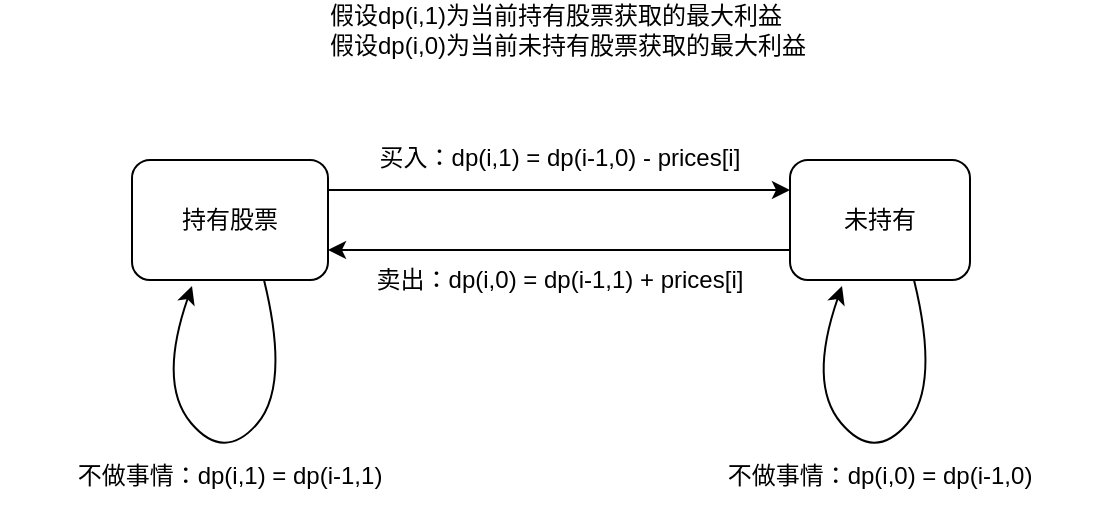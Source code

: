 <mxfile version="22.1.5" type="github">
  <diagram name="第 1 页" id="FndrSQexR5jKtrGR9ax5">
    <mxGraphModel dx="815" dy="434" grid="0" gridSize="10" guides="1" tooltips="1" connect="1" arrows="1" fold="1" page="1" pageScale="1" pageWidth="1200" pageHeight="1920" math="0" shadow="0">
      <root>
        <mxCell id="0" />
        <mxCell id="1" parent="0" />
        <mxCell id="HbMu7OYQnipkmE7U60NW-1" value="持有股票" style="rounded=1;whiteSpace=wrap;html=1;" vertex="1" parent="1">
          <mxGeometry x="357" y="362" width="98" height="60" as="geometry" />
        </mxCell>
        <mxCell id="HbMu7OYQnipkmE7U60NW-2" value="未持有" style="rounded=1;whiteSpace=wrap;html=1;" vertex="1" parent="1">
          <mxGeometry x="686" y="362" width="90" height="60" as="geometry" />
        </mxCell>
        <mxCell id="HbMu7OYQnipkmE7U60NW-3" value="假设dp(i,1)为当前持有股票获取的最大利益&lt;br&gt;假设dp(i,0)为当前未持有股票获取的最大利益" style="text;html=1;strokeColor=none;fillColor=none;align=left;verticalAlign=middle;whiteSpace=wrap;rounded=0;" vertex="1" parent="1">
          <mxGeometry x="454" y="282" width="292" height="30" as="geometry" />
        </mxCell>
        <mxCell id="HbMu7OYQnipkmE7U60NW-7" value="" style="endArrow=classic;html=1;rounded=0;exitX=1;exitY=0.25;exitDx=0;exitDy=0;entryX=0;entryY=0.25;entryDx=0;entryDy=0;" edge="1" parent="1" source="HbMu7OYQnipkmE7U60NW-1" target="HbMu7OYQnipkmE7U60NW-2">
          <mxGeometry width="50" height="50" relative="1" as="geometry">
            <mxPoint x="455" y="385" as="sourcePoint" />
            <mxPoint x="684" y="373" as="targetPoint" />
          </mxGeometry>
        </mxCell>
        <mxCell id="HbMu7OYQnipkmE7U60NW-8" value="" style="endArrow=classic;html=1;rounded=0;entryX=1;entryY=0.75;entryDx=0;entryDy=0;exitX=0;exitY=0.75;exitDx=0;exitDy=0;" edge="1" parent="1" source="HbMu7OYQnipkmE7U60NW-2" target="HbMu7OYQnipkmE7U60NW-1">
          <mxGeometry width="50" height="50" relative="1" as="geometry">
            <mxPoint x="437" y="488" as="sourcePoint" />
            <mxPoint x="667" y="488" as="targetPoint" />
          </mxGeometry>
        </mxCell>
        <mxCell id="HbMu7OYQnipkmE7U60NW-9" value="不做事情：dp(i,1) = dp(i-1,1)" style="text;html=1;strokeColor=none;fillColor=none;align=center;verticalAlign=middle;whiteSpace=wrap;rounded=0;" vertex="1" parent="1">
          <mxGeometry x="291" y="505" width="230" height="30" as="geometry" />
        </mxCell>
        <mxCell id="HbMu7OYQnipkmE7U60NW-10" value="卖出：dp(i,0) = dp(i-1,1) + prices[i]" style="text;html=1;strokeColor=none;fillColor=none;align=center;verticalAlign=middle;whiteSpace=wrap;rounded=0;" vertex="1" parent="1">
          <mxGeometry x="456" y="407" width="230" height="30" as="geometry" />
        </mxCell>
        <mxCell id="HbMu7OYQnipkmE7U60NW-11" value="" style="curved=1;endArrow=classic;html=1;rounded=0;" edge="1" parent="1">
          <mxGeometry width="50" height="50" relative="1" as="geometry">
            <mxPoint x="423" y="422" as="sourcePoint" />
            <mxPoint x="387" y="425" as="targetPoint" />
            <Array as="points">
              <mxPoint x="436" y="475" />
              <mxPoint x="403" y="513" />
              <mxPoint x="370" y="474" />
            </Array>
          </mxGeometry>
        </mxCell>
        <mxCell id="HbMu7OYQnipkmE7U60NW-16" value="不做事情：dp(i,0) = dp(i-1,0)" style="text;html=1;strokeColor=none;fillColor=none;align=center;verticalAlign=middle;whiteSpace=wrap;rounded=0;" vertex="1" parent="1">
          <mxGeometry x="616" y="505" width="230" height="30" as="geometry" />
        </mxCell>
        <mxCell id="HbMu7OYQnipkmE7U60NW-17" value="" style="curved=1;endArrow=classic;html=1;rounded=0;" edge="1" parent="1">
          <mxGeometry width="50" height="50" relative="1" as="geometry">
            <mxPoint x="748" y="422" as="sourcePoint" />
            <mxPoint x="712" y="425" as="targetPoint" />
            <Array as="points">
              <mxPoint x="761" y="475" />
              <mxPoint x="728" y="513" />
              <mxPoint x="695" y="474" />
            </Array>
          </mxGeometry>
        </mxCell>
        <mxCell id="HbMu7OYQnipkmE7U60NW-18" value="买入：dp(i,1) = dp(i-1,0) - prices[i]" style="text;html=1;strokeColor=none;fillColor=none;align=center;verticalAlign=middle;whiteSpace=wrap;rounded=0;" vertex="1" parent="1">
          <mxGeometry x="456" y="346" width="230" height="30" as="geometry" />
        </mxCell>
      </root>
    </mxGraphModel>
  </diagram>
</mxfile>
